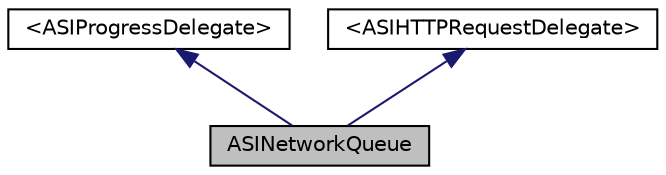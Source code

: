 digraph G
{
  edge [fontname="Helvetica",fontsize="10",labelfontname="Helvetica",labelfontsize="10"];
  node [fontname="Helvetica",fontsize="10",shape=record];
  Node1 [label="ASINetworkQueue",height=0.2,width=0.4,color="black", fillcolor="grey75", style="filled" fontcolor="black"];
  Node2 -> Node1 [dir="back",color="midnightblue",fontsize="10",style="solid",fontname="Helvetica"];
  Node2 [label="\<ASIProgressDelegate\>",height=0.2,width=0.4,color="black", fillcolor="white", style="filled",URL="$protocol_a_s_i_progress_delegate-p.html"];
  Node3 -> Node1 [dir="back",color="midnightblue",fontsize="10",style="solid",fontname="Helvetica"];
  Node3 [label="\<ASIHTTPRequestDelegate\>",height=0.2,width=0.4,color="black", fillcolor="white", style="filled",URL="$protocol_a_s_i_h_t_t_p_request_delegate-p.html"];
}
